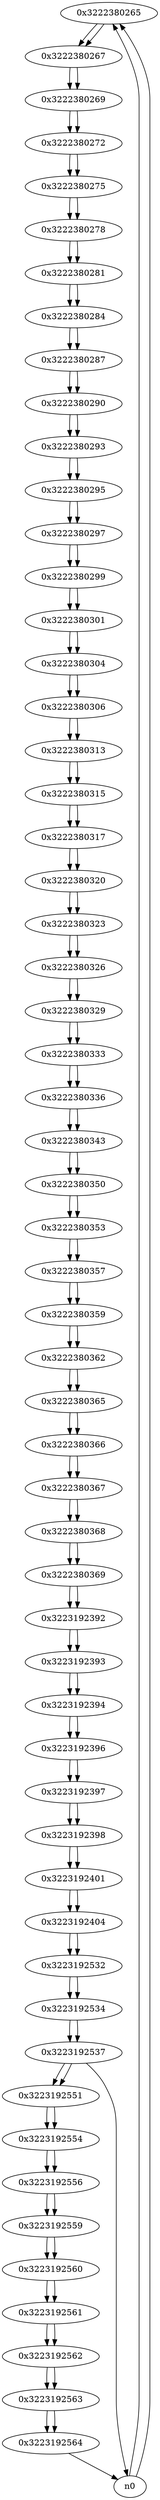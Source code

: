 digraph G{
/* nodes */
  n1 [label="0x3222380265"]
  n2 [label="0x3222380267"]
  n3 [label="0x3222380269"]
  n4 [label="0x3222380272"]
  n5 [label="0x3222380275"]
  n6 [label="0x3222380278"]
  n7 [label="0x3222380281"]
  n8 [label="0x3222380284"]
  n9 [label="0x3222380287"]
  n10 [label="0x3222380290"]
  n11 [label="0x3222380293"]
  n12 [label="0x3222380295"]
  n13 [label="0x3222380297"]
  n14 [label="0x3222380299"]
  n15 [label="0x3222380301"]
  n16 [label="0x3222380304"]
  n17 [label="0x3222380306"]
  n18 [label="0x3222380313"]
  n19 [label="0x3222380315"]
  n20 [label="0x3222380317"]
  n21 [label="0x3222380320"]
  n22 [label="0x3222380323"]
  n23 [label="0x3222380326"]
  n24 [label="0x3222380329"]
  n25 [label="0x3222380333"]
  n26 [label="0x3222380336"]
  n27 [label="0x3222380343"]
  n28 [label="0x3222380350"]
  n29 [label="0x3222380353"]
  n30 [label="0x3222380357"]
  n31 [label="0x3222380359"]
  n32 [label="0x3222380362"]
  n33 [label="0x3222380365"]
  n34 [label="0x3222380366"]
  n35 [label="0x3222380367"]
  n36 [label="0x3222380368"]
  n37 [label="0x3222380369"]
  n38 [label="0x3223192392"]
  n39 [label="0x3223192393"]
  n40 [label="0x3223192394"]
  n41 [label="0x3223192396"]
  n42 [label="0x3223192397"]
  n43 [label="0x3223192398"]
  n44 [label="0x3223192401"]
  n45 [label="0x3223192404"]
  n46 [label="0x3223192532"]
  n47 [label="0x3223192534"]
  n48 [label="0x3223192537"]
  n49 [label="0x3223192551"]
  n50 [label="0x3223192554"]
  n51 [label="0x3223192556"]
  n52 [label="0x3223192559"]
  n53 [label="0x3223192560"]
  n54 [label="0x3223192561"]
  n55 [label="0x3223192562"]
  n56 [label="0x3223192563"]
  n57 [label="0x3223192564"]
/* edges */
n1 -> n2;
n0 -> n1;
n0 -> n1;
n2 -> n3;
n1 -> n2;
n3 -> n4;
n2 -> n3;
n4 -> n5;
n3 -> n4;
n5 -> n6;
n4 -> n5;
n6 -> n7;
n5 -> n6;
n7 -> n8;
n6 -> n7;
n8 -> n9;
n7 -> n8;
n9 -> n10;
n8 -> n9;
n10 -> n11;
n9 -> n10;
n11 -> n12;
n10 -> n11;
n12 -> n13;
n11 -> n12;
n13 -> n14;
n12 -> n13;
n14 -> n15;
n13 -> n14;
n15 -> n16;
n14 -> n15;
n16 -> n17;
n15 -> n16;
n17 -> n18;
n16 -> n17;
n18 -> n19;
n17 -> n18;
n19 -> n20;
n18 -> n19;
n20 -> n21;
n19 -> n20;
n21 -> n22;
n20 -> n21;
n22 -> n23;
n21 -> n22;
n23 -> n24;
n22 -> n23;
n24 -> n25;
n23 -> n24;
n25 -> n26;
n24 -> n25;
n26 -> n27;
n25 -> n26;
n27 -> n28;
n26 -> n27;
n28 -> n29;
n27 -> n28;
n29 -> n30;
n28 -> n29;
n30 -> n31;
n29 -> n30;
n31 -> n32;
n30 -> n31;
n32 -> n33;
n31 -> n32;
n33 -> n34;
n32 -> n33;
n34 -> n35;
n33 -> n34;
n35 -> n36;
n34 -> n35;
n36 -> n37;
n35 -> n36;
n37 -> n38;
n36 -> n37;
n38 -> n39;
n37 -> n38;
n39 -> n40;
n38 -> n39;
n40 -> n41;
n39 -> n40;
n41 -> n42;
n40 -> n41;
n42 -> n43;
n41 -> n42;
n43 -> n44;
n42 -> n43;
n44 -> n45;
n43 -> n44;
n45 -> n46;
n44 -> n45;
n46 -> n47;
n45 -> n46;
n47 -> n48;
n46 -> n47;
n48 -> n49;
n48 -> n0;
n47 -> n48;
n49 -> n50;
n48 -> n49;
n50 -> n51;
n49 -> n50;
n51 -> n52;
n50 -> n51;
n52 -> n53;
n51 -> n52;
n53 -> n54;
n52 -> n53;
n54 -> n55;
n53 -> n54;
n55 -> n56;
n54 -> n55;
n56 -> n57;
n55 -> n56;
n57 -> n0;
n56 -> n57;
}
